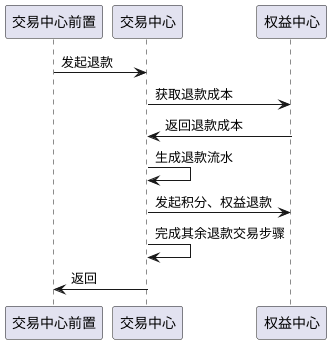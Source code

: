 @startuml
交易中心前置 -> 交易中心: 发起退款
交易中心 -> 权益中心: 获取退款成本
权益中心 -> 交易中心: 返回退款成本
交易中心 -> 交易中心: 生成退款流水
交易中心 -> 权益中心: 发起积分、权益退款
交易中心 -> 交易中心: 完成其余退款交易步骤
交易中心 -> 交易中心前置: 返回
@enduml